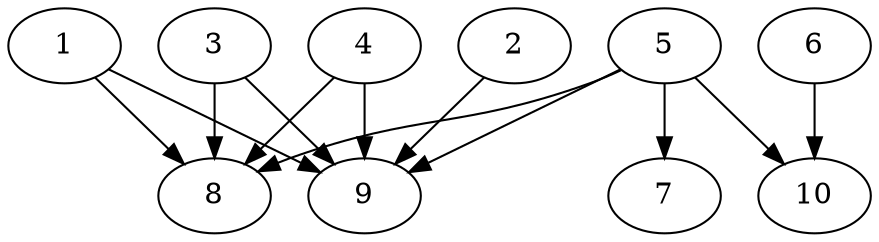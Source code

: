 // DAG automatically generated by daggen at Thu Oct  3 13:58:05 2019
// ./daggen --dot -n 10 --ccr 0.5 --fat 0.7 --regular 0.7 --density 0.7 --mindata 5242880 --maxdata 52428800 
digraph G {
  1 [size="37351424", alpha="0.12", expect_size="18675712"] 
  1 -> 8 [size ="18675712"]
  1 -> 9 [size ="18675712"]
  2 [size="50055168", alpha="0.14", expect_size="25027584"] 
  2 -> 9 [size ="25027584"]
  3 [size="69564416", alpha="0.02", expect_size="34782208"] 
  3 -> 8 [size ="34782208"]
  3 -> 9 [size ="34782208"]
  4 [size="16261120", alpha="0.07", expect_size="8130560"] 
  4 -> 8 [size ="8130560"]
  4 -> 9 [size ="8130560"]
  5 [size="31483904", alpha="0.03", expect_size="15741952"] 
  5 -> 7 [size ="15741952"]
  5 -> 8 [size ="15741952"]
  5 -> 9 [size ="15741952"]
  5 -> 10 [size ="15741952"]
  6 [size="73676800", alpha="0.13", expect_size="36838400"] 
  6 -> 10 [size ="36838400"]
  7 [size="31477760", alpha="0.15", expect_size="15738880"] 
  8 [size="74080256", alpha="0.07", expect_size="37040128"] 
  9 [size="56983552", alpha="0.15", expect_size="28491776"] 
  10 [size="32796672", alpha="0.12", expect_size="16398336"] 
}
